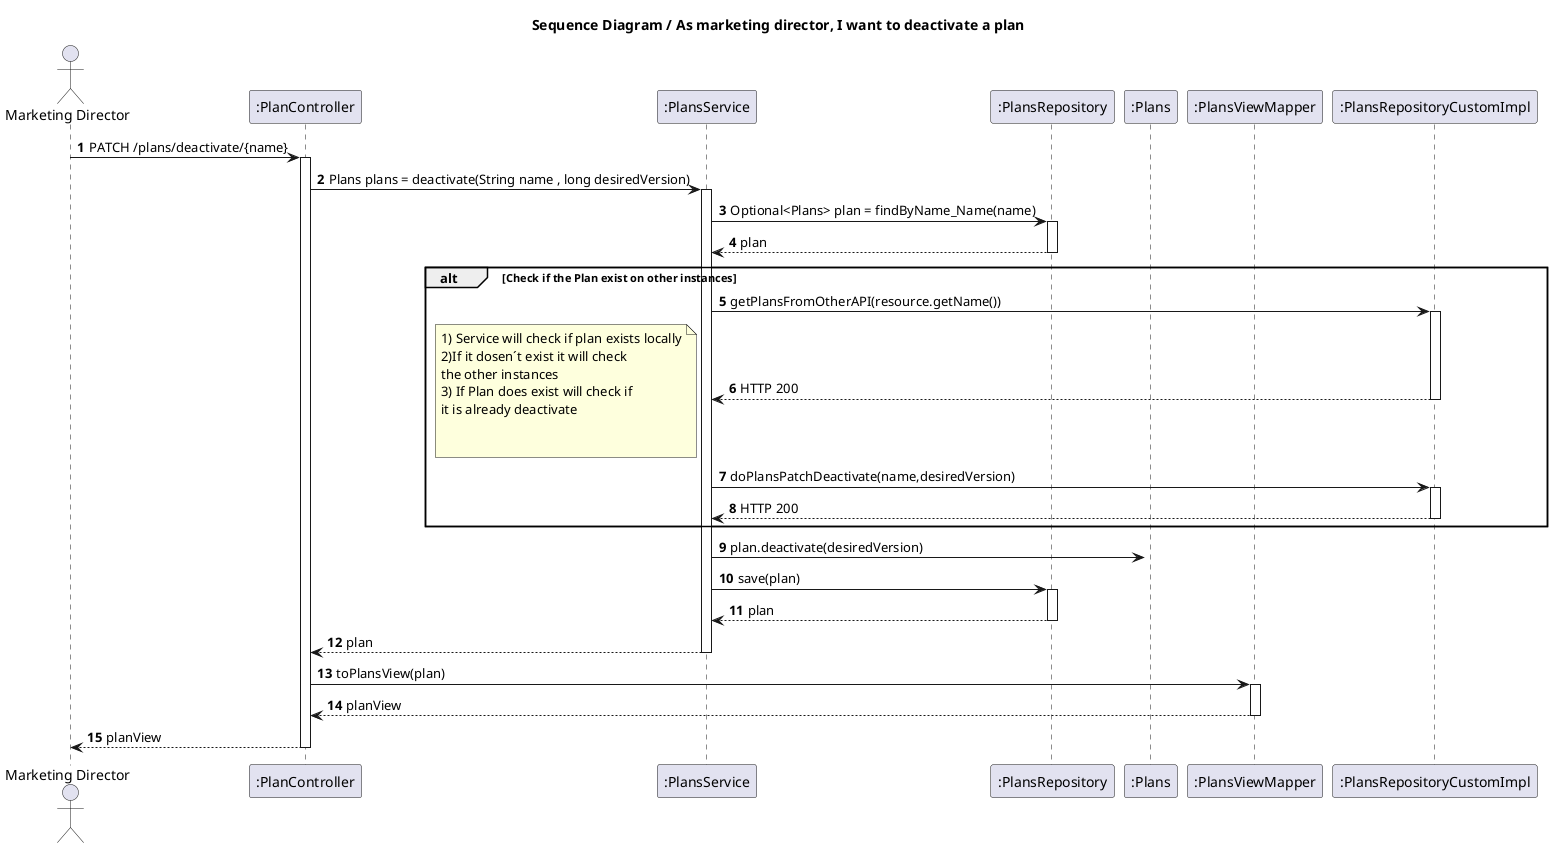@startuml
'https://plantuml.com/sequence-diagram
autoactivate on
autonumber
title Sequence Diagram / As marketing director, I want to deactivate a plan

autonumber

actor "Marketing Director" as Ac
participant ":PlanController" as Ctrl
participant ":PlansService" as Serv
participant ":PlansRepository" as Repo
participant ":Plans" as Plans
participant ":PlansViewMapper" as View
participant ":PlansRepositoryCustomImpl" as RepoHTTP


Ac -> Ctrl : PATCH /plans/deactivate/{name}
Ctrl -> Serv :Plans plans = deactivate(String name , long desiredVersion)
Serv -> Repo :Optional<Plans> plan = findByName_Name(name)
Repo --> Serv : plan
alt Check if the Plan exist on other instances
Serv->RepoHTTP:getPlansFromOtherAPI(resource.getName())
RepoHTTP-->Serv: HTTP 200
note left
1) Service will check if plan exists locally
2)If it dosen´t exist it will check
the other instances
3) If Plan does exist will check if
it is already deactivate


end note
Serv->RepoHTTP:doPlansPatchDeactivate(name,desiredVersion)
RepoHTTP-->Serv: HTTP 200
end

deactivate Plans
Serv -> Plans: plan.deactivate(desiredVersion)


Serv -> Repo: save(plan)
Repo --> Serv: plan
Serv --> Ctrl: plan
Ctrl ->View: toPlansView(plan)
View -->Ctrl: planView

Ac <-- Ctrl : planView

@enduml